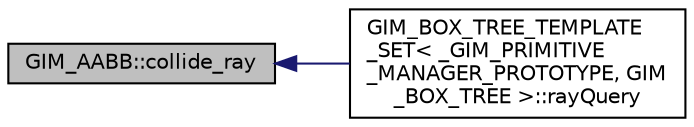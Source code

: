 digraph "GIM_AABB::collide_ray"
{
  edge [fontname="Helvetica",fontsize="10",labelfontname="Helvetica",labelfontsize="10"];
  node [fontname="Helvetica",fontsize="10",shape=record];
  rankdir="LR";
  Node1 [label="GIM_AABB::collide_ray",height=0.2,width=0.4,color="black", fillcolor="grey75", style="filled", fontcolor="black"];
  Node1 -> Node2 [dir="back",color="midnightblue",fontsize="10",style="solid"];
  Node2 [label="GIM_BOX_TREE_TEMPLATE\l_SET\< _GIM_PRIMITIVE\l_MANAGER_PROTOTYPE, GIM\l_BOX_TREE \>::rayQuery",height=0.2,width=0.4,color="black", fillcolor="white", style="filled",URL="$class_g_i_m___b_o_x___t_r_e_e___t_e_m_p_l_a_t_e___s_e_t.html#a41bdfb53e019a173fbfb157029db11b4",tooltip="returns the indices of the primitives in the m_primitive_manager "];
}
